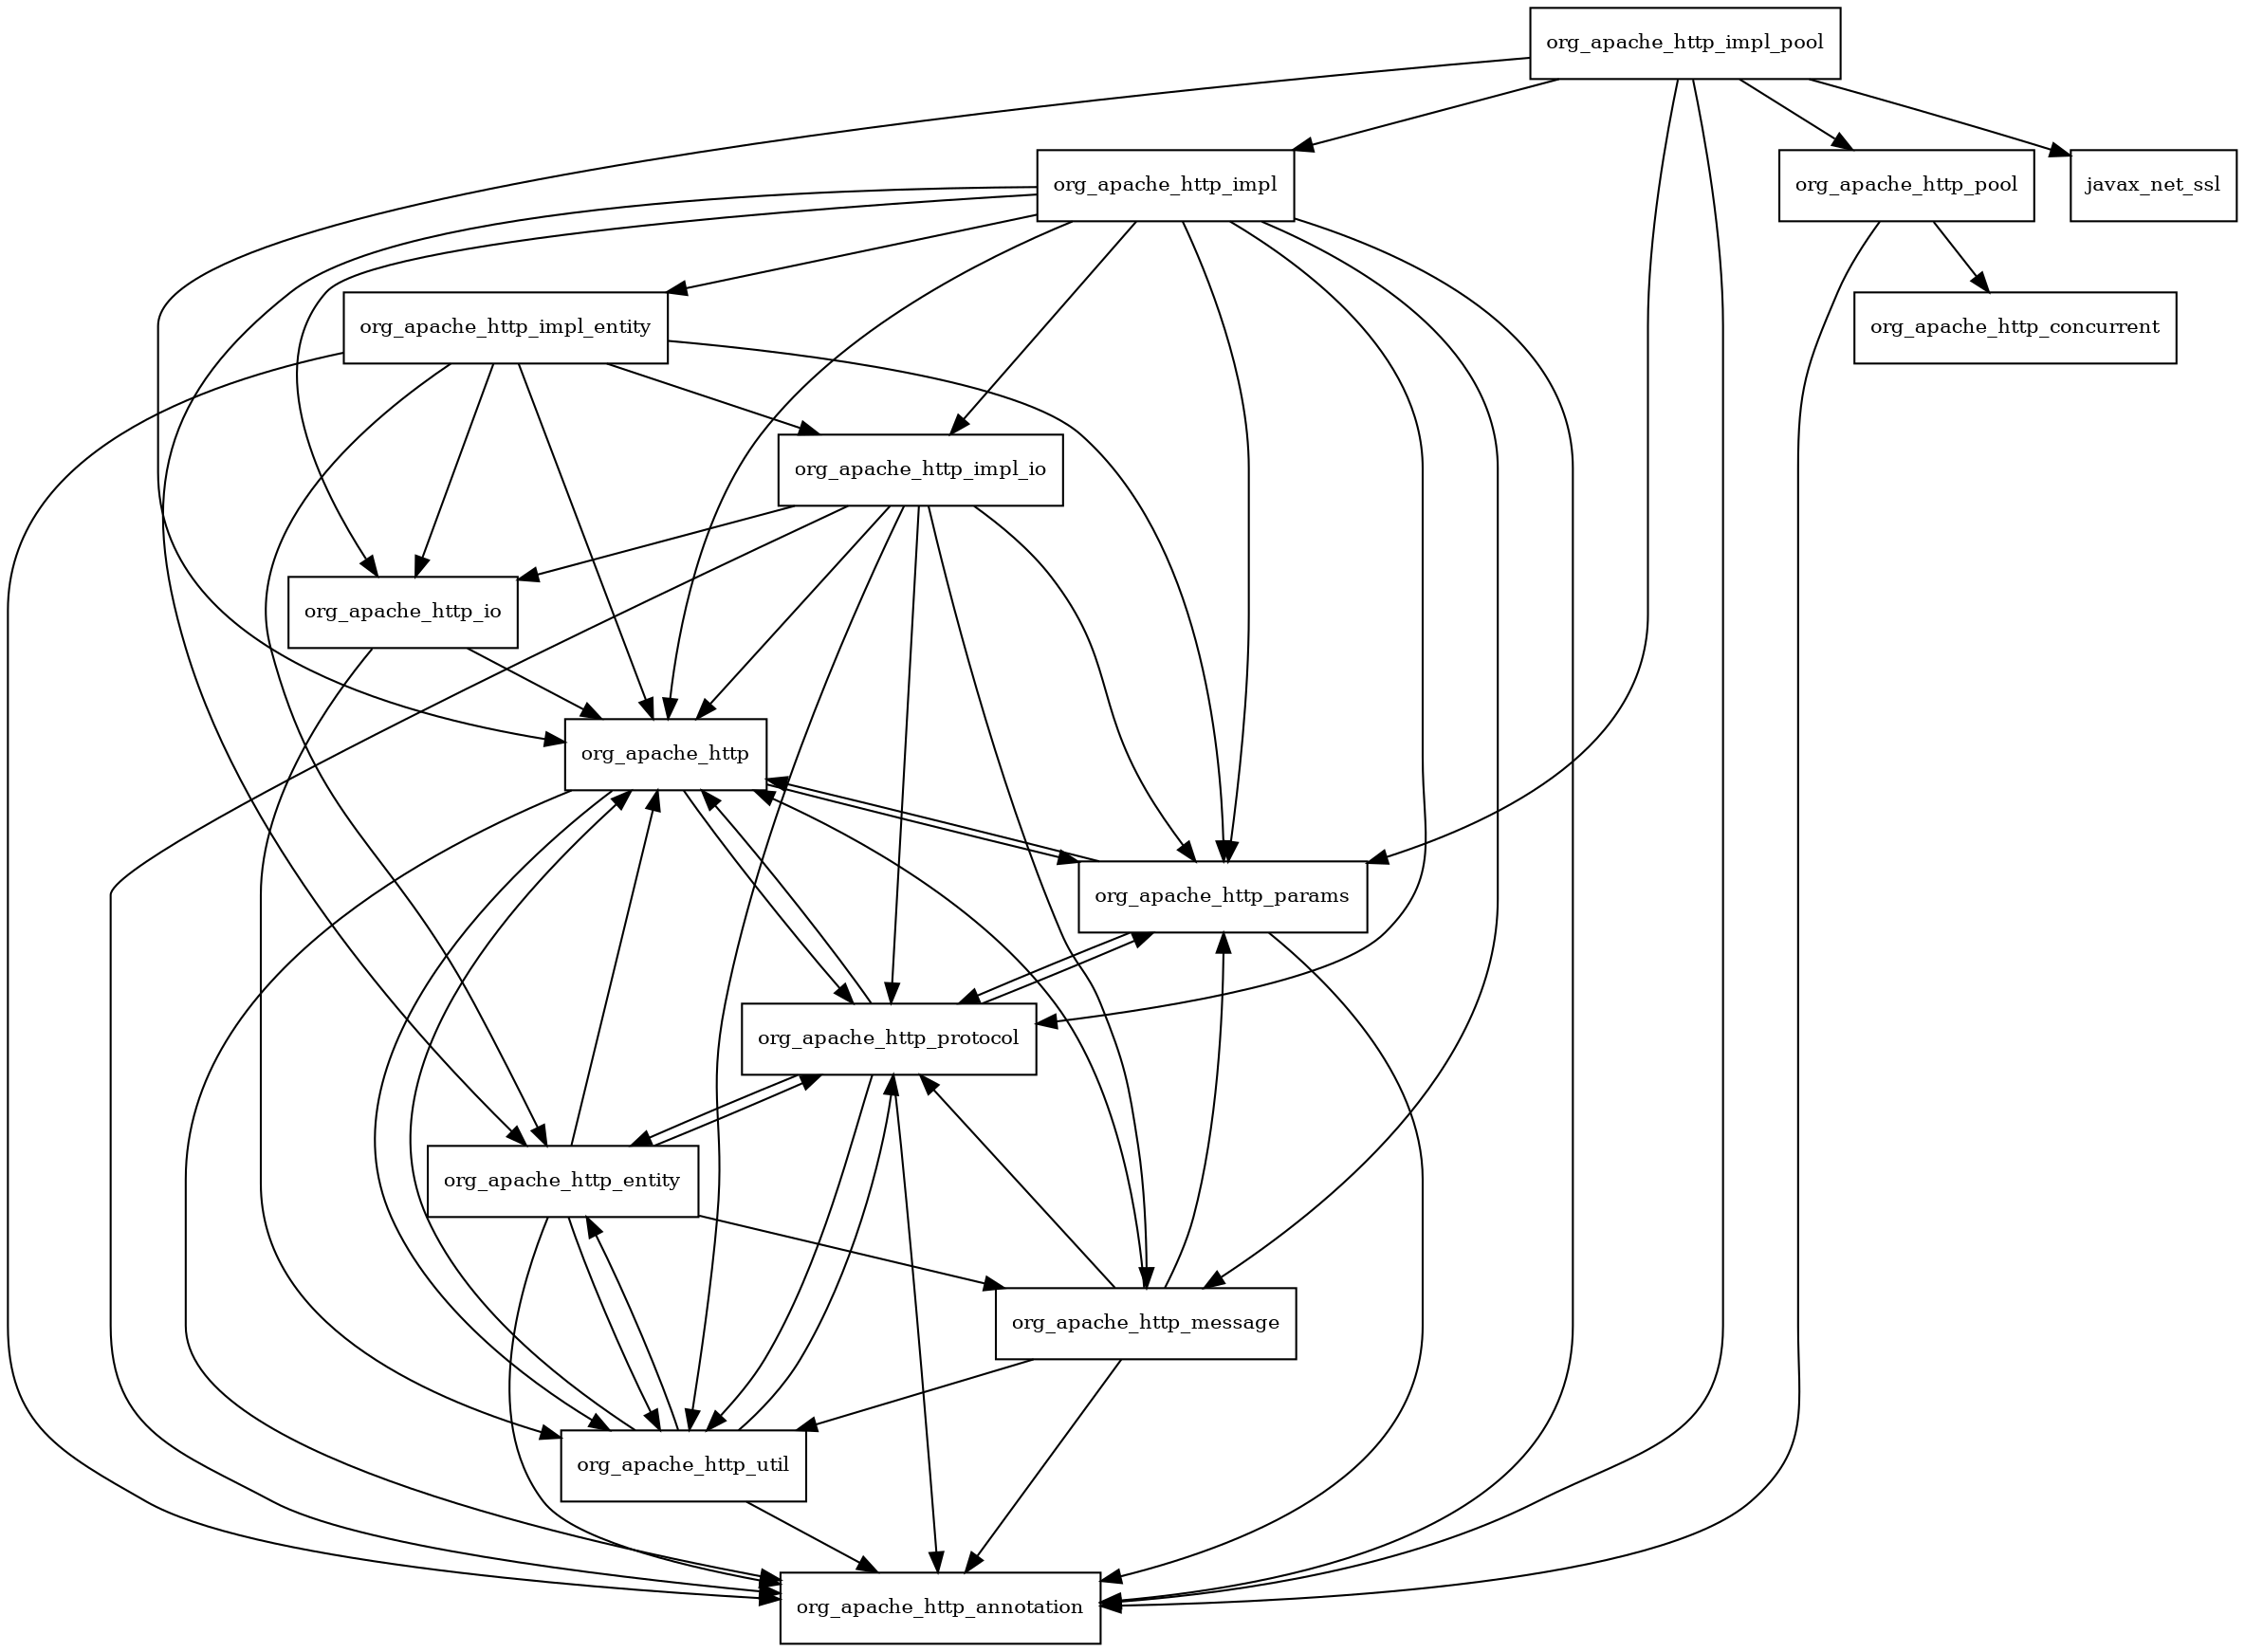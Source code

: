 digraph httpcore_4_2_1_redhat_1_package_dependencies {
  node [shape = box, fontsize=10.0];
  org_apache_http -> org_apache_http_annotation;
  org_apache_http -> org_apache_http_params;
  org_apache_http -> org_apache_http_protocol;
  org_apache_http -> org_apache_http_util;
  org_apache_http_entity -> org_apache_http;
  org_apache_http_entity -> org_apache_http_annotation;
  org_apache_http_entity -> org_apache_http_message;
  org_apache_http_entity -> org_apache_http_protocol;
  org_apache_http_entity -> org_apache_http_util;
  org_apache_http_impl -> org_apache_http;
  org_apache_http_impl -> org_apache_http_annotation;
  org_apache_http_impl -> org_apache_http_entity;
  org_apache_http_impl -> org_apache_http_impl_entity;
  org_apache_http_impl -> org_apache_http_impl_io;
  org_apache_http_impl -> org_apache_http_io;
  org_apache_http_impl -> org_apache_http_message;
  org_apache_http_impl -> org_apache_http_params;
  org_apache_http_impl -> org_apache_http_protocol;
  org_apache_http_impl_entity -> org_apache_http;
  org_apache_http_impl_entity -> org_apache_http_annotation;
  org_apache_http_impl_entity -> org_apache_http_entity;
  org_apache_http_impl_entity -> org_apache_http_impl_io;
  org_apache_http_impl_entity -> org_apache_http_io;
  org_apache_http_impl_entity -> org_apache_http_params;
  org_apache_http_impl_io -> org_apache_http;
  org_apache_http_impl_io -> org_apache_http_annotation;
  org_apache_http_impl_io -> org_apache_http_io;
  org_apache_http_impl_io -> org_apache_http_message;
  org_apache_http_impl_io -> org_apache_http_params;
  org_apache_http_impl_io -> org_apache_http_protocol;
  org_apache_http_impl_io -> org_apache_http_util;
  org_apache_http_impl_pool -> javax_net_ssl;
  org_apache_http_impl_pool -> org_apache_http;
  org_apache_http_impl_pool -> org_apache_http_annotation;
  org_apache_http_impl_pool -> org_apache_http_impl;
  org_apache_http_impl_pool -> org_apache_http_params;
  org_apache_http_impl_pool -> org_apache_http_pool;
  org_apache_http_io -> org_apache_http;
  org_apache_http_io -> org_apache_http_util;
  org_apache_http_message -> org_apache_http;
  org_apache_http_message -> org_apache_http_annotation;
  org_apache_http_message -> org_apache_http_params;
  org_apache_http_message -> org_apache_http_protocol;
  org_apache_http_message -> org_apache_http_util;
  org_apache_http_params -> org_apache_http;
  org_apache_http_params -> org_apache_http_annotation;
  org_apache_http_params -> org_apache_http_protocol;
  org_apache_http_pool -> org_apache_http_annotation;
  org_apache_http_pool -> org_apache_http_concurrent;
  org_apache_http_protocol -> org_apache_http;
  org_apache_http_protocol -> org_apache_http_annotation;
  org_apache_http_protocol -> org_apache_http_entity;
  org_apache_http_protocol -> org_apache_http_params;
  org_apache_http_protocol -> org_apache_http_util;
  org_apache_http_util -> org_apache_http;
  org_apache_http_util -> org_apache_http_annotation;
  org_apache_http_util -> org_apache_http_entity;
  org_apache_http_util -> org_apache_http_protocol;
}
